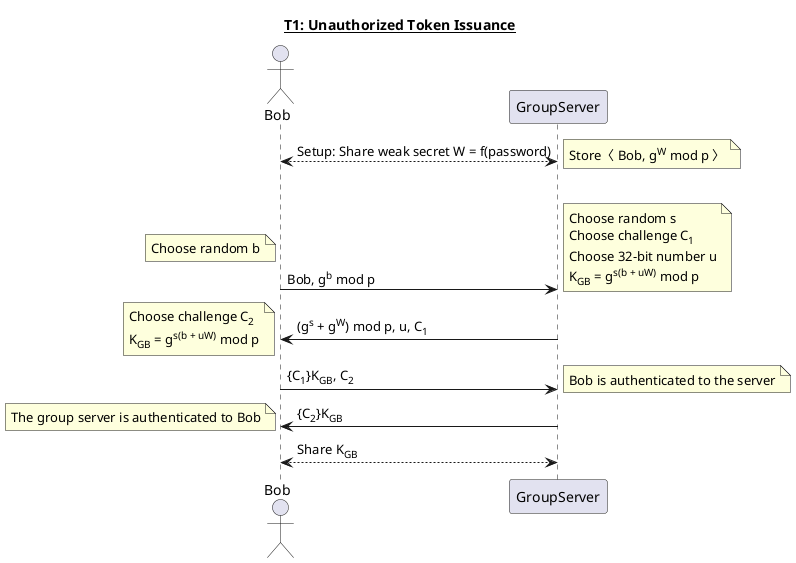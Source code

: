 @startuml
title __T1: Unauthorized Token Issuance__
actor Bob

Bob <--> GroupServer: Setup: Share weak secret W = f(password)
note right: Store〈 Bob, g<sup>W</sup> mod p 〉
|||
Bob -> GroupServer: Bob, g<sup>b</sup> mod p 
note left: Choose random b
note right
	Choose random s
	Choose challenge C<sub>1</sub>
	Choose 32-bit number u
	K<sub>GB</sub> = g<sup>s(b + uW)</sup> mod p
end note

GroupServer -> Bob: (g<sup>s</sup> + g<sup>W</sup>) mod p, u, C<sub>1</sub>
note left
	Choose challenge C<sub>2</sub>
	K<sub>GB</sub> = g<sup>s(b + uW)</sup> mod p
end note
Bob -> GroupServer: {C<sub>1</sub>}K<sub>GB</sub>, C<sub>2</sub>
note right: Bob is authenticated to the server
GroupServer -> Bob: {C<sub>2</sub>}K<sub>GB</sub>
note left: The group server is authenticated to Bob
Bob <--> GroupServer: Share K<sub>GB</sub>
@enduml